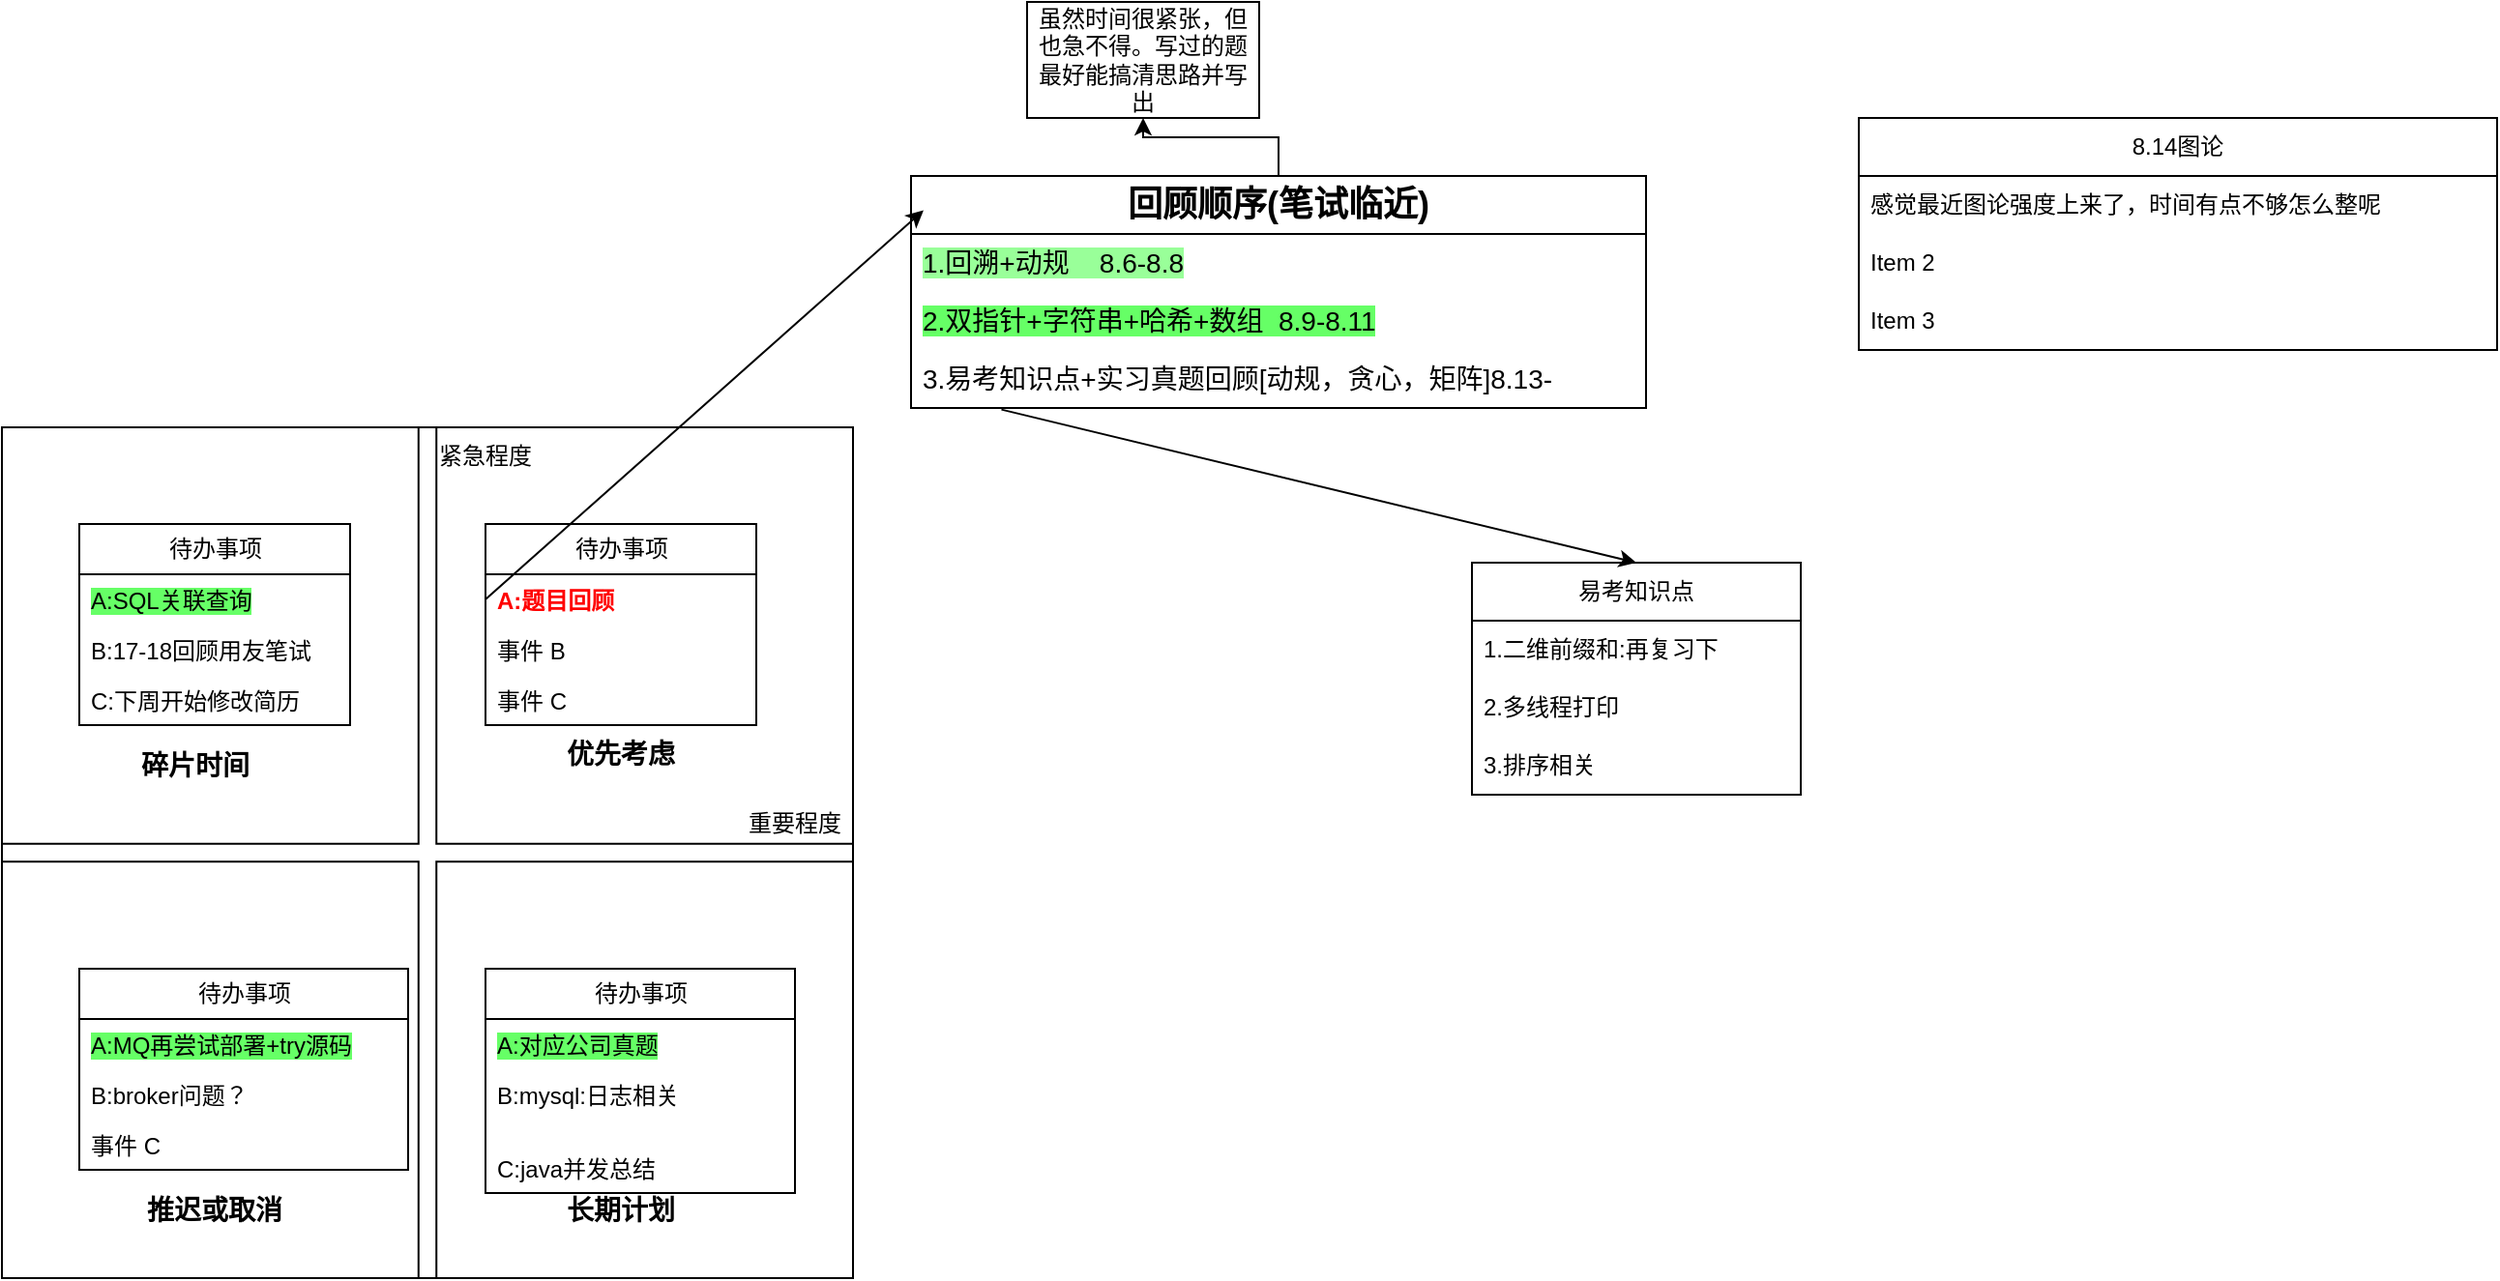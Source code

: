 <mxfile version="24.7.7">
  <diagram name="第 1 页" id="YK-qXCLHNTOcD6AwveKs">
    <mxGraphModel dx="1518" dy="1805" grid="1" gridSize="10" guides="1" tooltips="1" connect="1" arrows="1" fold="1" page="1" pageScale="1" pageWidth="827" pageHeight="1169" math="0" shadow="0">
      <root>
        <mxCell id="0" />
        <mxCell id="1" parent="0" />
        <mxCell id="bkFay2kI30OozLdDtkdy-1" value="" style="whiteSpace=wrap;html=1;aspect=fixed;movable=0;resizable=0;rotatable=0;deletable=0;editable=0;locked=1;connectable=0;" parent="1" vertex="1">
          <mxGeometry x="150" y="70" width="440" height="440" as="geometry" />
        </mxCell>
        <mxCell id="bkFay2kI30OozLdDtkdy-2" value="" style="shape=cross;whiteSpace=wrap;html=1;size=0.021;movable=0;resizable=0;rotatable=0;deletable=0;editable=0;locked=1;connectable=0;" parent="1" vertex="1">
          <mxGeometry x="150" y="70" width="440" height="440" as="geometry" />
        </mxCell>
        <mxCell id="bkFay2kI30OozLdDtkdy-16" value="重要程度" style="text;html=1;align=center;verticalAlign=middle;whiteSpace=wrap;rounded=0;movable=0;resizable=0;rotatable=0;deletable=0;editable=0;locked=1;connectable=0;" parent="1" vertex="1">
          <mxGeometry x="530" y="260" width="60" height="30" as="geometry" />
        </mxCell>
        <mxCell id="bkFay2kI30OozLdDtkdy-17" value="紧急程度" style="text;html=1;align=center;verticalAlign=middle;whiteSpace=wrap;rounded=0;movable=0;resizable=0;rotatable=0;deletable=0;editable=0;locked=1;connectable=0;" parent="1" vertex="1">
          <mxGeometry x="370" y="70" width="60" height="30" as="geometry" />
        </mxCell>
        <mxCell id="bkFay2kI30OozLdDtkdy-18" value="待办事项" style="swimlane;fontStyle=0;childLayout=stackLayout;horizontal=1;startSize=26;fillColor=none;horizontalStack=0;resizeParent=1;resizeParentMax=0;resizeLast=0;collapsible=1;marginBottom=0;html=1;" parent="1" vertex="1">
          <mxGeometry x="400" y="120" width="140" height="104" as="geometry" />
        </mxCell>
        <mxCell id="bkFay2kI30OozLdDtkdy-19" value="&lt;font color=&quot;#ff0000&quot;&gt;&lt;b&gt;A:题目回顾&lt;/b&gt;&lt;/font&gt;" style="text;strokeColor=none;fillColor=none;align=left;verticalAlign=top;spacingLeft=4;spacingRight=4;overflow=hidden;rotatable=0;points=[[0,0.5],[1,0.5]];portConstraint=eastwest;whiteSpace=wrap;html=1;" parent="bkFay2kI30OozLdDtkdy-18" vertex="1">
          <mxGeometry y="26" width="140" height="26" as="geometry" />
        </mxCell>
        <mxCell id="bkFay2kI30OozLdDtkdy-20" value="事件 B" style="text;strokeColor=none;fillColor=none;align=left;verticalAlign=top;spacingLeft=4;spacingRight=4;overflow=hidden;rotatable=0;points=[[0,0.5],[1,0.5]];portConstraint=eastwest;whiteSpace=wrap;html=1;" parent="bkFay2kI30OozLdDtkdy-18" vertex="1">
          <mxGeometry y="52" width="140" height="26" as="geometry" />
        </mxCell>
        <mxCell id="bkFay2kI30OozLdDtkdy-21" value="事件 C" style="text;strokeColor=none;fillColor=none;align=left;verticalAlign=top;spacingLeft=4;spacingRight=4;overflow=hidden;rotatable=0;points=[[0,0.5],[1,0.5]];portConstraint=eastwest;whiteSpace=wrap;html=1;" parent="bkFay2kI30OozLdDtkdy-18" vertex="1">
          <mxGeometry y="78" width="140" height="26" as="geometry" />
        </mxCell>
        <mxCell id="bkFay2kI30OozLdDtkdy-26" value="待办事项" style="swimlane;fontStyle=0;childLayout=stackLayout;horizontal=1;startSize=26;fillColor=none;horizontalStack=0;resizeParent=1;resizeParentMax=0;resizeLast=0;collapsible=1;marginBottom=0;html=1;" parent="1" vertex="1">
          <mxGeometry x="190" y="120" width="140" height="104" as="geometry" />
        </mxCell>
        <mxCell id="bkFay2kI30OozLdDtkdy-27" value="&lt;span style=&quot;background-color: rgb(102, 255, 102);&quot;&gt;A:SQL关联查询&lt;/span&gt;" style="text;strokeColor=none;fillColor=none;align=left;verticalAlign=top;spacingLeft=4;spacingRight=4;overflow=hidden;rotatable=0;points=[[0,0.5],[1,0.5]];portConstraint=eastwest;whiteSpace=wrap;html=1;" parent="bkFay2kI30OozLdDtkdy-26" vertex="1">
          <mxGeometry y="26" width="140" height="26" as="geometry" />
        </mxCell>
        <mxCell id="bkFay2kI30OozLdDtkdy-28" value="B:17-18回顾用友笔试" style="text;strokeColor=none;fillColor=none;align=left;verticalAlign=top;spacingLeft=4;spacingRight=4;overflow=hidden;rotatable=0;points=[[0,0.5],[1,0.5]];portConstraint=eastwest;whiteSpace=wrap;html=1;" parent="bkFay2kI30OozLdDtkdy-26" vertex="1">
          <mxGeometry y="52" width="140" height="26" as="geometry" />
        </mxCell>
        <mxCell id="bkFay2kI30OozLdDtkdy-29" value="C:下周开始修改简历" style="text;strokeColor=none;fillColor=none;align=left;verticalAlign=top;spacingLeft=4;spacingRight=4;overflow=hidden;rotatable=0;points=[[0,0.5],[1,0.5]];portConstraint=eastwest;whiteSpace=wrap;html=1;" parent="bkFay2kI30OozLdDtkdy-26" vertex="1">
          <mxGeometry y="78" width="140" height="26" as="geometry" />
        </mxCell>
        <mxCell id="bkFay2kI30OozLdDtkdy-30" value="待办事项" style="swimlane;fontStyle=0;childLayout=stackLayout;horizontal=1;startSize=26;fillColor=none;horizontalStack=0;resizeParent=1;resizeParentMax=0;resizeLast=0;collapsible=1;marginBottom=0;html=1;" parent="1" vertex="1">
          <mxGeometry x="400" y="350" width="160" height="116" as="geometry" />
        </mxCell>
        <mxCell id="bkFay2kI30OozLdDtkdy-31" value="&lt;span style=&quot;background-color: rgb(102, 255, 102);&quot;&gt;A:对应公司真题&lt;/span&gt;" style="text;strokeColor=none;fillColor=none;align=left;verticalAlign=top;spacingLeft=4;spacingRight=4;overflow=hidden;rotatable=0;points=[[0,0.5],[1,0.5]];portConstraint=eastwest;whiteSpace=wrap;html=1;" parent="bkFay2kI30OozLdDtkdy-30" vertex="1">
          <mxGeometry y="26" width="160" height="26" as="geometry" />
        </mxCell>
        <mxCell id="bkFay2kI30OozLdDtkdy-32" value="B:mysql:日志相关" style="text;strokeColor=none;fillColor=none;align=left;verticalAlign=top;spacingLeft=4;spacingRight=4;overflow=hidden;rotatable=0;points=[[0,0.5],[1,0.5]];portConstraint=eastwest;whiteSpace=wrap;html=1;" parent="bkFay2kI30OozLdDtkdy-30" vertex="1">
          <mxGeometry y="52" width="160" height="38" as="geometry" />
        </mxCell>
        <mxCell id="bkFay2kI30OozLdDtkdy-33" value="C:java并发总结" style="text;strokeColor=none;fillColor=none;align=left;verticalAlign=top;spacingLeft=4;spacingRight=4;overflow=hidden;rotatable=0;points=[[0,0.5],[1,0.5]];portConstraint=eastwest;whiteSpace=wrap;html=1;" parent="bkFay2kI30OozLdDtkdy-30" vertex="1">
          <mxGeometry y="90" width="160" height="26" as="geometry" />
        </mxCell>
        <mxCell id="bkFay2kI30OozLdDtkdy-34" value="待办事项" style="swimlane;fontStyle=0;childLayout=stackLayout;horizontal=1;startSize=26;fillColor=none;horizontalStack=0;resizeParent=1;resizeParentMax=0;resizeLast=0;collapsible=1;marginBottom=0;html=1;" parent="1" vertex="1">
          <mxGeometry x="190" y="350" width="170" height="104" as="geometry" />
        </mxCell>
        <mxCell id="bkFay2kI30OozLdDtkdy-35" value="&lt;span style=&quot;background-color: rgb(102, 255, 102);&quot;&gt;A:MQ再尝试部署+try源码&lt;/span&gt;" style="text;strokeColor=none;fillColor=none;align=left;verticalAlign=top;spacingLeft=4;spacingRight=4;overflow=hidden;rotatable=0;points=[[0,0.5],[1,0.5]];portConstraint=eastwest;whiteSpace=wrap;html=1;" parent="bkFay2kI30OozLdDtkdy-34" vertex="1">
          <mxGeometry y="26" width="170" height="26" as="geometry" />
        </mxCell>
        <mxCell id="bkFay2kI30OozLdDtkdy-36" value="B:broker问题？" style="text;strokeColor=none;fillColor=none;align=left;verticalAlign=top;spacingLeft=4;spacingRight=4;overflow=hidden;rotatable=0;points=[[0,0.5],[1,0.5]];portConstraint=eastwest;whiteSpace=wrap;html=1;" parent="bkFay2kI30OozLdDtkdy-34" vertex="1">
          <mxGeometry y="52" width="170" height="26" as="geometry" />
        </mxCell>
        <mxCell id="bkFay2kI30OozLdDtkdy-37" value="事件 C" style="text;strokeColor=none;fillColor=none;align=left;verticalAlign=top;spacingLeft=4;spacingRight=4;overflow=hidden;rotatable=0;points=[[0,0.5],[1,0.5]];portConstraint=eastwest;whiteSpace=wrap;html=1;" parent="bkFay2kI30OozLdDtkdy-34" vertex="1">
          <mxGeometry y="78" width="170" height="26" as="geometry" />
        </mxCell>
        <mxCell id="bkFay2kI30OozLdDtkdy-40" value="&lt;b&gt;&lt;font style=&quot;font-size: 14px;&quot;&gt;优先考虑&lt;/font&gt;&lt;/b&gt;" style="text;html=1;align=center;verticalAlign=middle;whiteSpace=wrap;rounded=0;" parent="1" vertex="1">
          <mxGeometry x="440" y="224" width="60" height="30" as="geometry" />
        </mxCell>
        <mxCell id="bkFay2kI30OozLdDtkdy-42" value="&lt;b&gt;&lt;font style=&quot;font-size: 14px;&quot;&gt;长期计划&lt;/font&gt;&lt;/b&gt;" style="text;html=1;align=center;verticalAlign=middle;whiteSpace=wrap;rounded=0;" parent="1" vertex="1">
          <mxGeometry x="440" y="460" width="60" height="30" as="geometry" />
        </mxCell>
        <mxCell id="bkFay2kI30OozLdDtkdy-43" value="&lt;b&gt;&lt;font style=&quot;font-size: 14px;&quot;&gt;推迟或取消&lt;/font&gt;&lt;/b&gt;" style="text;html=1;align=center;verticalAlign=middle;whiteSpace=wrap;rounded=0;" parent="1" vertex="1">
          <mxGeometry x="220" y="460" width="80" height="30" as="geometry" />
        </mxCell>
        <mxCell id="bkFay2kI30OozLdDtkdy-44" value="&lt;b&gt;&lt;font style=&quot;font-size: 14px;&quot;&gt;碎片时间&lt;/font&gt;&lt;/b&gt;" style="text;html=1;align=center;verticalAlign=middle;whiteSpace=wrap;rounded=0;" parent="1" vertex="1">
          <mxGeometry x="220" y="230" width="60" height="30" as="geometry" />
        </mxCell>
        <mxCell id="3yx9cLgcqGGMEBAz-jJ8-8" value="" style="edgeStyle=orthogonalEdgeStyle;rounded=0;orthogonalLoop=1;jettySize=auto;html=1;" parent="1" source="AVO1VHC4pjN46dpbJwkv-1" target="3yx9cLgcqGGMEBAz-jJ8-7" edge="1">
          <mxGeometry relative="1" as="geometry" />
        </mxCell>
        <mxCell id="AVO1VHC4pjN46dpbJwkv-1" value="&lt;h2&gt;回顾顺序(笔试临近)&lt;/h2&gt;" style="swimlane;fontStyle=0;childLayout=stackLayout;horizontal=1;startSize=30;horizontalStack=0;resizeParent=1;resizeParentMax=0;resizeLast=0;collapsible=1;marginBottom=0;whiteSpace=wrap;html=1;" parent="1" vertex="1">
          <mxGeometry x="620" y="-60" width="380" height="120" as="geometry" />
        </mxCell>
        <mxCell id="AVO1VHC4pjN46dpbJwkv-2" value="&lt;font style=&quot;font-size: 14px; background-color: rgb(153, 255, 153);&quot;&gt;1.回溯+动规&amp;nbsp; &amp;nbsp; 8.6-8.8&lt;/font&gt;" style="text;strokeColor=none;fillColor=none;align=left;verticalAlign=middle;spacingLeft=4;spacingRight=4;overflow=hidden;points=[[0,0.5],[1,0.5]];portConstraint=eastwest;rotatable=0;whiteSpace=wrap;html=1;" parent="AVO1VHC4pjN46dpbJwkv-1" vertex="1">
          <mxGeometry y="30" width="380" height="30" as="geometry" />
        </mxCell>
        <mxCell id="AVO1VHC4pjN46dpbJwkv-3" value="&lt;font style=&quot;font-size: 14px; background-color: rgb(102, 255, 102);&quot;&gt;2.双指针+字符串+哈希+数组&amp;nbsp; 8.9-8.11&lt;/font&gt;" style="text;strokeColor=none;fillColor=none;align=left;verticalAlign=middle;spacingLeft=4;spacingRight=4;overflow=hidden;points=[[0,0.5],[1,0.5]];portConstraint=eastwest;rotatable=0;whiteSpace=wrap;html=1;" parent="AVO1VHC4pjN46dpbJwkv-1" vertex="1">
          <mxGeometry y="60" width="380" height="30" as="geometry" />
        </mxCell>
        <mxCell id="AVO1VHC4pjN46dpbJwkv-4" value="&lt;span style=&quot;font-size: 14px;&quot;&gt;3.易考知识点+实习真题回顾[动规，贪心，矩阵]8.13-&lt;/span&gt;" style="text;strokeColor=none;fillColor=none;align=left;verticalAlign=middle;spacingLeft=4;spacingRight=4;overflow=hidden;points=[[0,0.5],[1,0.5]];portConstraint=eastwest;rotatable=0;whiteSpace=wrap;html=1;" parent="AVO1VHC4pjN46dpbJwkv-1" vertex="1">
          <mxGeometry y="90" width="380" height="30" as="geometry" />
        </mxCell>
        <mxCell id="AVO1VHC4pjN46dpbJwkv-5" value="" style="endArrow=classic;html=1;rounded=0;entryX=0.017;entryY=0.148;entryDx=0;entryDy=0;entryPerimeter=0;exitX=0;exitY=0.5;exitDx=0;exitDy=0;" parent="1" source="bkFay2kI30OozLdDtkdy-19" target="AVO1VHC4pjN46dpbJwkv-1" edge="1">
          <mxGeometry width="50" height="50" relative="1" as="geometry">
            <mxPoint x="620" y="180" as="sourcePoint" />
            <mxPoint x="670" y="130" as="targetPoint" />
          </mxGeometry>
        </mxCell>
        <mxCell id="3yx9cLgcqGGMEBAz-jJ8-7" value="虽然时间很紧张，但也急不得。写过的题最好能搞清思路并写出" style="whiteSpace=wrap;html=1;fontStyle=0;startSize=30;" parent="1" vertex="1">
          <mxGeometry x="680" y="-150" width="120" height="60" as="geometry" />
        </mxCell>
        <mxCell id="CCw6WcgagwE9yDNql_Bf-1" value="易考知识点" style="swimlane;fontStyle=0;childLayout=stackLayout;horizontal=1;startSize=30;horizontalStack=0;resizeParent=1;resizeParentMax=0;resizeLast=0;collapsible=1;marginBottom=0;whiteSpace=wrap;html=1;" parent="1" vertex="1">
          <mxGeometry x="910" y="140" width="170" height="120" as="geometry" />
        </mxCell>
        <mxCell id="CCw6WcgagwE9yDNql_Bf-2" value="1.二维前缀和:再复习下" style="text;strokeColor=none;fillColor=none;align=left;verticalAlign=middle;spacingLeft=4;spacingRight=4;overflow=hidden;points=[[0,0.5],[1,0.5]];portConstraint=eastwest;rotatable=0;whiteSpace=wrap;html=1;" parent="CCw6WcgagwE9yDNql_Bf-1" vertex="1">
          <mxGeometry y="30" width="170" height="30" as="geometry" />
        </mxCell>
        <mxCell id="CCw6WcgagwE9yDNql_Bf-3" value="2.多线程打印" style="text;strokeColor=none;fillColor=none;align=left;verticalAlign=middle;spacingLeft=4;spacingRight=4;overflow=hidden;points=[[0,0.5],[1,0.5]];portConstraint=eastwest;rotatable=0;whiteSpace=wrap;html=1;" parent="CCw6WcgagwE9yDNql_Bf-1" vertex="1">
          <mxGeometry y="60" width="170" height="30" as="geometry" />
        </mxCell>
        <mxCell id="CCw6WcgagwE9yDNql_Bf-4" value="3.排序相关" style="text;strokeColor=none;fillColor=none;align=left;verticalAlign=middle;spacingLeft=4;spacingRight=4;overflow=hidden;points=[[0,0.5],[1,0.5]];portConstraint=eastwest;rotatable=0;whiteSpace=wrap;html=1;" parent="CCw6WcgagwE9yDNql_Bf-1" vertex="1">
          <mxGeometry y="90" width="170" height="30" as="geometry" />
        </mxCell>
        <mxCell id="CCw6WcgagwE9yDNql_Bf-5" value="" style="endArrow=classic;html=1;rounded=0;exitX=0.123;exitY=1.027;exitDx=0;exitDy=0;exitPerimeter=0;entryX=0.5;entryY=0;entryDx=0;entryDy=0;" parent="1" source="AVO1VHC4pjN46dpbJwkv-4" target="CCw6WcgagwE9yDNql_Bf-1" edge="1">
          <mxGeometry width="50" height="50" relative="1" as="geometry">
            <mxPoint x="680" y="150" as="sourcePoint" />
            <mxPoint x="730" y="100" as="targetPoint" />
          </mxGeometry>
        </mxCell>
        <mxCell id="5ypfsMlxSQ4aQnas-s5K-1" value="8.14图论" style="swimlane;fontStyle=0;childLayout=stackLayout;horizontal=1;startSize=30;horizontalStack=0;resizeParent=1;resizeParentMax=0;resizeLast=0;collapsible=1;marginBottom=0;whiteSpace=wrap;html=1;" vertex="1" parent="1">
          <mxGeometry x="1110" y="-90" width="330" height="120" as="geometry" />
        </mxCell>
        <mxCell id="5ypfsMlxSQ4aQnas-s5K-2" value="感觉最近图论强度上来了，时间有点不够怎么整呢" style="text;strokeColor=none;fillColor=none;align=left;verticalAlign=middle;spacingLeft=4;spacingRight=4;overflow=hidden;points=[[0,0.5],[1,0.5]];portConstraint=eastwest;rotatable=0;whiteSpace=wrap;html=1;" vertex="1" parent="5ypfsMlxSQ4aQnas-s5K-1">
          <mxGeometry y="30" width="330" height="30" as="geometry" />
        </mxCell>
        <mxCell id="5ypfsMlxSQ4aQnas-s5K-3" value="Item 2" style="text;strokeColor=none;fillColor=none;align=left;verticalAlign=middle;spacingLeft=4;spacingRight=4;overflow=hidden;points=[[0,0.5],[1,0.5]];portConstraint=eastwest;rotatable=0;whiteSpace=wrap;html=1;" vertex="1" parent="5ypfsMlxSQ4aQnas-s5K-1">
          <mxGeometry y="60" width="330" height="30" as="geometry" />
        </mxCell>
        <mxCell id="5ypfsMlxSQ4aQnas-s5K-4" value="Item 3" style="text;strokeColor=none;fillColor=none;align=left;verticalAlign=middle;spacingLeft=4;spacingRight=4;overflow=hidden;points=[[0,0.5],[1,0.5]];portConstraint=eastwest;rotatable=0;whiteSpace=wrap;html=1;" vertex="1" parent="5ypfsMlxSQ4aQnas-s5K-1">
          <mxGeometry y="90" width="330" height="30" as="geometry" />
        </mxCell>
      </root>
    </mxGraphModel>
  </diagram>
</mxfile>
